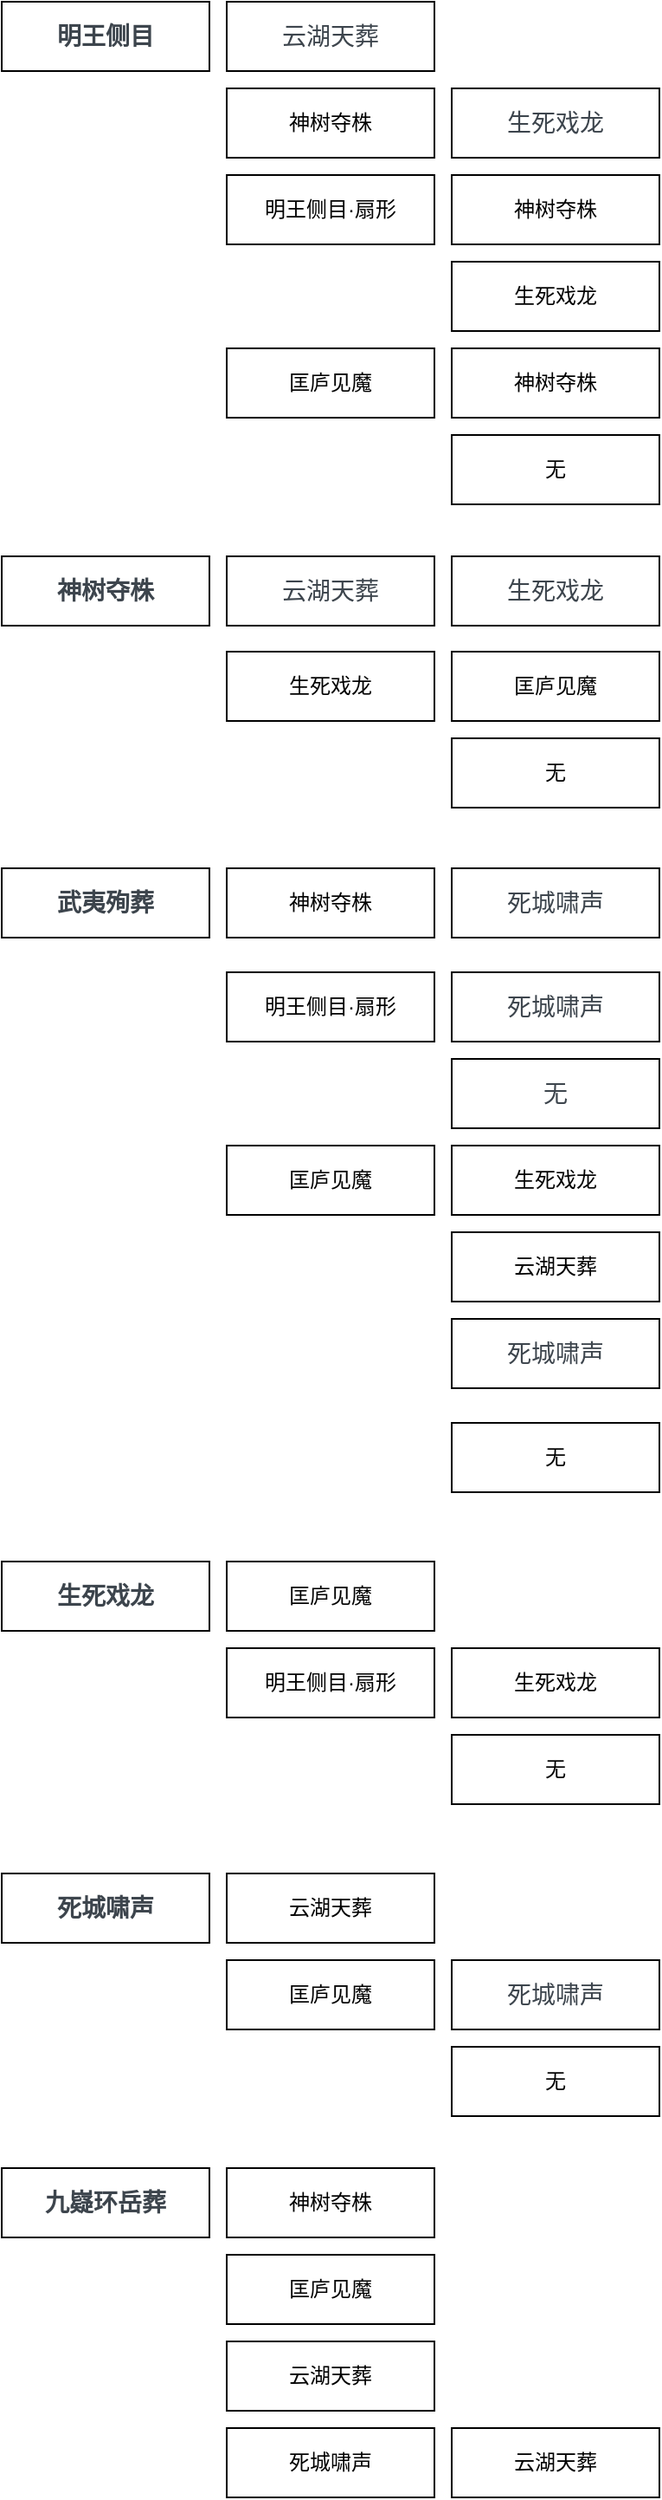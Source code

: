 <mxfile version="24.8.1">
  <diagram id="C5RBs43oDa-KdzZeNtuy" name="Page-1">
    <mxGraphModel dx="1793" dy="995" grid="1" gridSize="10" guides="1" tooltips="1" connect="1" arrows="1" fold="1" page="1" pageScale="1" pageWidth="827" pageHeight="1169" math="0" shadow="0">
      <root>
        <mxCell id="WIyWlLk6GJQsqaUBKTNV-0" />
        <mxCell id="WIyWlLk6GJQsqaUBKTNV-1" parent="WIyWlLk6GJQsqaUBKTNV-0" />
        <mxCell id="z7jrTC8clPqgcdRXfUCI-2" value="&amp;nbsp;明王侧目·扇形&amp;nbsp;" style="rounded=0;whiteSpace=wrap;html=1;" vertex="1" parent="WIyWlLk6GJQsqaUBKTNV-1">
          <mxGeometry x="130" y="240" width="120" height="40" as="geometry" />
        </mxCell>
        <mxCell id="z7jrTC8clPqgcdRXfUCI-4" value="&lt;strong style=&quot;outline: none; max-width: 100%; box-sizing: border-box; color: rgb(61, 69, 77); font-family: -apple-system, BlinkMacSystemFont, &amp;quot;Segoe UI&amp;quot;, &amp;quot;Microsoft YaHei&amp;quot;, &amp;quot;Trebuchet MS&amp;quot;, Calibri, &amp;quot;Helvetica Neue&amp;quot;, Helvetica, sans-serif; font-size: 14px; text-align: start; background-color: rgb(255, 255, 255);&quot;&gt;明王侧目&lt;/strong&gt;" style="rounded=0;whiteSpace=wrap;html=1;" vertex="1" parent="WIyWlLk6GJQsqaUBKTNV-1">
          <mxGeometry y="140" width="120" height="40" as="geometry" />
        </mxCell>
        <mxCell id="z7jrTC8clPqgcdRXfUCI-5" value="神树夺株" style="rounded=0;whiteSpace=wrap;html=1;" vertex="1" parent="WIyWlLk6GJQsqaUBKTNV-1">
          <mxGeometry x="260" y="240" width="120" height="40" as="geometry" />
        </mxCell>
        <mxCell id="z7jrTC8clPqgcdRXfUCI-10" value="生死戏龙" style="rounded=0;whiteSpace=wrap;html=1;" vertex="1" parent="WIyWlLk6GJQsqaUBKTNV-1">
          <mxGeometry x="260" y="290" width="120" height="40" as="geometry" />
        </mxCell>
        <mxCell id="z7jrTC8clPqgcdRXfUCI-14" value="匡庐见魔" style="rounded=0;whiteSpace=wrap;html=1;" vertex="1" parent="WIyWlLk6GJQsqaUBKTNV-1">
          <mxGeometry x="130" y="340" width="120" height="40" as="geometry" />
        </mxCell>
        <mxCell id="z7jrTC8clPqgcdRXfUCI-15" value="&lt;span style=&quot;outline: none; max-width: 100%; box-sizing: border-box; font-family: -apple-system, BlinkMacSystemFont, &amp;quot;Segoe UI&amp;quot;, &amp;quot;Microsoft YaHei&amp;quot;, &amp;quot;Trebuchet MS&amp;quot;, Calibri, &amp;quot;Helvetica Neue&amp;quot;, Helvetica, sans-serif; font-size: 12px; text-align: start; background-color: rgb(255, 255, 255);&quot;&gt;神树夺株&lt;/span&gt;" style="rounded=0;whiteSpace=wrap;html=1;fontStyle=0;fontColor=default;fontSize=12;" vertex="1" parent="WIyWlLk6GJQsqaUBKTNV-1">
          <mxGeometry x="130" y="190" width="120" height="40" as="geometry" />
        </mxCell>
        <mxCell id="z7jrTC8clPqgcdRXfUCI-16" value="&lt;span style=&quot;outline: none; max-width: 100%; box-sizing: border-box; color: rgb(61, 69, 77); font-family: -apple-system, BlinkMacSystemFont, &amp;quot;Segoe UI&amp;quot;, &amp;quot;Microsoft YaHei&amp;quot;, &amp;quot;Trebuchet MS&amp;quot;, Calibri, &amp;quot;Helvetica Neue&amp;quot;, Helvetica, sans-serif; font-size: 14px; text-align: start; background-color: rgb(255, 255, 255);&quot;&gt;云湖天葬&lt;/span&gt;" style="rounded=0;whiteSpace=wrap;html=1;" vertex="1" parent="WIyWlLk6GJQsqaUBKTNV-1">
          <mxGeometry x="130" y="140" width="120" height="40" as="geometry" />
        </mxCell>
        <mxCell id="z7jrTC8clPqgcdRXfUCI-17" value="&lt;div style=&quot;text-align: start;&quot;&gt;神树夺株&lt;br&gt;&lt;/div&gt;" style="rounded=0;whiteSpace=wrap;html=1;" vertex="1" parent="WIyWlLk6GJQsqaUBKTNV-1">
          <mxGeometry x="260" y="340" width="120" height="40" as="geometry" />
        </mxCell>
        <mxCell id="z7jrTC8clPqgcdRXfUCI-18" value="&lt;span style=&quot;outline: none; max-width: 100%; box-sizing: border-box; color: rgb(61, 69, 77); font-family: -apple-system, BlinkMacSystemFont, &amp;quot;Segoe UI&amp;quot;, &amp;quot;Microsoft YaHei&amp;quot;, &amp;quot;Trebuchet MS&amp;quot;, Calibri, &amp;quot;Helvetica Neue&amp;quot;, Helvetica, sans-serif; font-size: 14px; text-align: start; background-color: rgb(255, 255, 255);&quot;&gt;生死戏龙&lt;/span&gt;" style="rounded=0;whiteSpace=wrap;html=1;fontStyle=0" vertex="1" parent="WIyWlLk6GJQsqaUBKTNV-1">
          <mxGeometry x="260" y="190" width="120" height="40" as="geometry" />
        </mxCell>
        <mxCell id="z7jrTC8clPqgcdRXfUCI-23" value="生死戏龙" style="rounded=0;whiteSpace=wrap;html=1;" vertex="1" parent="WIyWlLk6GJQsqaUBKTNV-1">
          <mxGeometry x="130" y="515" width="120" height="40" as="geometry" />
        </mxCell>
        <mxCell id="z7jrTC8clPqgcdRXfUCI-24" value="&lt;strong style=&quot;outline: none; max-width: 100%; box-sizing: border-box; color: rgb(61, 69, 77); font-family: -apple-system, BlinkMacSystemFont, &amp;quot;Segoe UI&amp;quot;, &amp;quot;Microsoft YaHei&amp;quot;, &amp;quot;Trebuchet MS&amp;quot;, Calibri, &amp;quot;Helvetica Neue&amp;quot;, Helvetica, sans-serif; font-size: 14px; text-align: start; background-color: rgb(255, 255, 255);&quot;&gt;神树夺株&lt;/strong&gt;" style="rounded=0;whiteSpace=wrap;html=1;" vertex="1" parent="WIyWlLk6GJQsqaUBKTNV-1">
          <mxGeometry y="460" width="120" height="40" as="geometry" />
        </mxCell>
        <mxCell id="z7jrTC8clPqgcdRXfUCI-27" value="无" style="rounded=0;whiteSpace=wrap;html=1;" vertex="1" parent="WIyWlLk6GJQsqaUBKTNV-1">
          <mxGeometry x="260" y="565" width="120" height="40" as="geometry" />
        </mxCell>
        <mxCell id="z7jrTC8clPqgcdRXfUCI-28" value="&lt;span style=&quot;color: rgb(61, 69, 77); font-family: -apple-system, BlinkMacSystemFont, &amp;quot;Segoe UI&amp;quot;, &amp;quot;Microsoft YaHei&amp;quot;, &amp;quot;Trebuchet MS&amp;quot;, Calibri, &amp;quot;Helvetica Neue&amp;quot;, Helvetica, sans-serif; font-size: 14px; text-align: start; background-color: rgb(255, 255, 255);&quot;&gt;云湖天葬&lt;/span&gt;" style="rounded=0;whiteSpace=wrap;html=1;" vertex="1" parent="WIyWlLk6GJQsqaUBKTNV-1">
          <mxGeometry x="130" y="460" width="120" height="40" as="geometry" />
        </mxCell>
        <mxCell id="z7jrTC8clPqgcdRXfUCI-31" value="&lt;div style=&quot;text-align: start;&quot;&gt;&lt;span style=&quot;color: rgb(61, 69, 77); font-family: -apple-system, BlinkMacSystemFont, &amp;quot;Segoe UI&amp;quot;, &amp;quot;Microsoft YaHei&amp;quot;, &amp;quot;Trebuchet MS&amp;quot;, Calibri, &amp;quot;Helvetica Neue&amp;quot;, Helvetica, sans-serif; font-size: 14px; background-color: rgb(255, 255, 255);&quot;&gt;生死戏龙&lt;/span&gt;&lt;br&gt;&lt;/div&gt;" style="rounded=0;whiteSpace=wrap;html=1;" vertex="1" parent="WIyWlLk6GJQsqaUBKTNV-1">
          <mxGeometry x="260" y="460" width="120" height="40" as="geometry" />
        </mxCell>
        <mxCell id="z7jrTC8clPqgcdRXfUCI-49" value="匡庐见魔" style="rounded=0;whiteSpace=wrap;html=1;" vertex="1" parent="WIyWlLk6GJQsqaUBKTNV-1">
          <mxGeometry x="130" y="800" width="120" height="40" as="geometry" />
        </mxCell>
        <mxCell id="z7jrTC8clPqgcdRXfUCI-50" value="&lt;strong style=&quot;outline: none; max-width: 100%; box-sizing: border-box; color: rgb(61, 69, 77); font-family: -apple-system, BlinkMacSystemFont, &amp;quot;Segoe UI&amp;quot;, &amp;quot;Microsoft YaHei&amp;quot;, &amp;quot;Trebuchet MS&amp;quot;, Calibri, &amp;quot;Helvetica Neue&amp;quot;, Helvetica, sans-serif; font-size: 14px; text-align: start; background-color: rgb(255, 255, 255);&quot;&gt;武夷殉葬&lt;/strong&gt;" style="rounded=0;whiteSpace=wrap;html=1;" vertex="1" parent="WIyWlLk6GJQsqaUBKTNV-1">
          <mxGeometry y="640" width="120" height="40" as="geometry" />
        </mxCell>
        <mxCell id="z7jrTC8clPqgcdRXfUCI-52" value="无" style="rounded=0;whiteSpace=wrap;html=1;" vertex="1" parent="WIyWlLk6GJQsqaUBKTNV-1">
          <mxGeometry x="260" y="960" width="120" height="40" as="geometry" />
        </mxCell>
        <mxCell id="z7jrTC8clPqgcdRXfUCI-53" value="生死戏龙" style="rounded=0;whiteSpace=wrap;html=1;" vertex="1" parent="WIyWlLk6GJQsqaUBKTNV-1">
          <mxGeometry x="260" y="800" width="120" height="40" as="geometry" />
        </mxCell>
        <mxCell id="z7jrTC8clPqgcdRXfUCI-54" value="明王侧目·扇形" style="rounded=0;whiteSpace=wrap;html=1;" vertex="1" parent="WIyWlLk6GJQsqaUBKTNV-1">
          <mxGeometry x="130" y="700" width="120" height="40" as="geometry" />
        </mxCell>
        <mxCell id="z7jrTC8clPqgcdRXfUCI-55" value="&lt;span style=&quot;outline: none; max-width: 100%; box-sizing: border-box; font-family: -apple-system, BlinkMacSystemFont, &amp;quot;Segoe UI&amp;quot;, &amp;quot;Microsoft YaHei&amp;quot;, &amp;quot;Trebuchet MS&amp;quot;, Calibri, &amp;quot;Helvetica Neue&amp;quot;, Helvetica, sans-serif; font-size: 12px; text-align: start; background-color: rgb(255, 255, 255);&quot;&gt;神树夺株&lt;/span&gt;" style="rounded=0;whiteSpace=wrap;html=1;fontStyle=0;fontColor=default;fontSize=12;" vertex="1" parent="WIyWlLk6GJQsqaUBKTNV-1">
          <mxGeometry x="130" y="640" width="120" height="40" as="geometry" />
        </mxCell>
        <mxCell id="z7jrTC8clPqgcdRXfUCI-57" value="&lt;div style=&quot;text-align: start;&quot;&gt;云湖天葬&lt;br&gt;&lt;/div&gt;" style="rounded=0;whiteSpace=wrap;html=1;" vertex="1" parent="WIyWlLk6GJQsqaUBKTNV-1">
          <mxGeometry x="260" y="850" width="120" height="40" as="geometry" />
        </mxCell>
        <mxCell id="z7jrTC8clPqgcdRXfUCI-58" value="&lt;span style=&quot;outline: none; max-width: 100%; box-sizing: border-box; color: rgb(61, 69, 77); font-family: -apple-system, BlinkMacSystemFont, &amp;quot;Segoe UI&amp;quot;, &amp;quot;Microsoft YaHei&amp;quot;, &amp;quot;Trebuchet MS&amp;quot;, Calibri, &amp;quot;Helvetica Neue&amp;quot;, Helvetica, sans-serif; font-size: 14px; text-align: start; background-color: rgb(255, 255, 255);&quot;&gt;死城啸声&lt;/span&gt;" style="rounded=0;whiteSpace=wrap;html=1;fontStyle=0" vertex="1" parent="WIyWlLk6GJQsqaUBKTNV-1">
          <mxGeometry x="260" y="900" width="120" height="40" as="geometry" />
        </mxCell>
        <mxCell id="z7jrTC8clPqgcdRXfUCI-59" value="&lt;span style=&quot;outline: none; max-width: 100%; box-sizing: border-box; color: rgb(61, 69, 77); font-family: -apple-system, BlinkMacSystemFont, &amp;quot;Segoe UI&amp;quot;, &amp;quot;Microsoft YaHei&amp;quot;, &amp;quot;Trebuchet MS&amp;quot;, Calibri, &amp;quot;Helvetica Neue&amp;quot;, Helvetica, sans-serif; font-size: 14px; text-align: start; background-color: rgb(255, 255, 255);&quot;&gt;无&lt;/span&gt;" style="rounded=0;whiteSpace=wrap;html=1;fontStyle=0" vertex="1" parent="WIyWlLk6GJQsqaUBKTNV-1">
          <mxGeometry x="260" y="750" width="120" height="40" as="geometry" />
        </mxCell>
        <mxCell id="z7jrTC8clPqgcdRXfUCI-60" value="&lt;span style=&quot;color: rgb(61, 69, 77); font-family: -apple-system, BlinkMacSystemFont, &amp;quot;Segoe UI&amp;quot;, &amp;quot;Microsoft YaHei&amp;quot;, &amp;quot;Trebuchet MS&amp;quot;, Calibri, &amp;quot;Helvetica Neue&amp;quot;, Helvetica, sans-serif; font-size: 14px; text-align: start; background-color: rgb(255, 255, 255);&quot;&gt;死城啸声&lt;/span&gt;" style="rounded=0;whiteSpace=wrap;html=1;fontStyle=0" vertex="1" parent="WIyWlLk6GJQsqaUBKTNV-1">
          <mxGeometry x="260" y="700" width="120" height="40" as="geometry" />
        </mxCell>
        <mxCell id="z7jrTC8clPqgcdRXfUCI-61" value="&lt;span style=&quot;outline: none; max-width: 100%; box-sizing: border-box; color: rgb(61, 69, 77); font-family: -apple-system, BlinkMacSystemFont, &amp;quot;Segoe UI&amp;quot;, &amp;quot;Microsoft YaHei&amp;quot;, &amp;quot;Trebuchet MS&amp;quot;, Calibri, &amp;quot;Helvetica Neue&amp;quot;, Helvetica, sans-serif; font-size: 14px; text-align: start; background-color: rgb(255, 255, 255);&quot;&gt;死城啸声&lt;/span&gt;" style="rounded=0;whiteSpace=wrap;html=1;fontStyle=0" vertex="1" parent="WIyWlLk6GJQsqaUBKTNV-1">
          <mxGeometry x="260" y="640" width="120" height="40" as="geometry" />
        </mxCell>
        <mxCell id="z7jrTC8clPqgcdRXfUCI-62" value="明王侧目·扇形" style="rounded=0;whiteSpace=wrap;html=1;" vertex="1" parent="WIyWlLk6GJQsqaUBKTNV-1">
          <mxGeometry x="130" y="1090" width="120" height="40" as="geometry" />
        </mxCell>
        <mxCell id="z7jrTC8clPqgcdRXfUCI-63" value="&lt;strong style=&quot;outline: none; max-width: 100%; box-sizing: border-box; color: rgb(61, 69, 77); font-family: -apple-system, BlinkMacSystemFont, &amp;quot;Segoe UI&amp;quot;, &amp;quot;Microsoft YaHei&amp;quot;, &amp;quot;Trebuchet MS&amp;quot;, Calibri, &amp;quot;Helvetica Neue&amp;quot;, Helvetica, sans-serif; font-size: 14px; text-align: start; background-color: rgb(255, 255, 255);&quot;&gt;生死戏龙&lt;/strong&gt;" style="rounded=0;whiteSpace=wrap;html=1;" vertex="1" parent="WIyWlLk6GJQsqaUBKTNV-1">
          <mxGeometry y="1040" width="120" height="40" as="geometry" />
        </mxCell>
        <mxCell id="z7jrTC8clPqgcdRXfUCI-64" value="无" style="rounded=0;whiteSpace=wrap;html=1;" vertex="1" parent="WIyWlLk6GJQsqaUBKTNV-1">
          <mxGeometry x="260" y="1140" width="120" height="40" as="geometry" />
        </mxCell>
        <mxCell id="z7jrTC8clPqgcdRXfUCI-65" value="生死戏龙" style="rounded=0;whiteSpace=wrap;html=1;" vertex="1" parent="WIyWlLk6GJQsqaUBKTNV-1">
          <mxGeometry x="260" y="1090" width="120" height="40" as="geometry" />
        </mxCell>
        <mxCell id="z7jrTC8clPqgcdRXfUCI-66" value="匡庐见魔" style="rounded=0;whiteSpace=wrap;html=1;" vertex="1" parent="WIyWlLk6GJQsqaUBKTNV-1">
          <mxGeometry x="130" y="1040" width="120" height="40" as="geometry" />
        </mxCell>
        <mxCell id="z7jrTC8clPqgcdRXfUCI-74" value="匡庐见魔" style="rounded=0;whiteSpace=wrap;html=1;" vertex="1" parent="WIyWlLk6GJQsqaUBKTNV-1">
          <mxGeometry x="130" y="1270" width="120" height="40" as="geometry" />
        </mxCell>
        <mxCell id="z7jrTC8clPqgcdRXfUCI-75" value="&lt;strong style=&quot;outline: none; max-width: 100%; box-sizing: border-box; color: rgb(61, 69, 77); font-family: -apple-system, BlinkMacSystemFont, &amp;quot;Segoe UI&amp;quot;, &amp;quot;Microsoft YaHei&amp;quot;, &amp;quot;Trebuchet MS&amp;quot;, Calibri, &amp;quot;Helvetica Neue&amp;quot;, Helvetica, sans-serif; font-size: 14px; text-align: start; background-color: rgb(255, 255, 255);&quot;&gt;死城啸声&lt;/strong&gt;" style="rounded=0;whiteSpace=wrap;html=1;" vertex="1" parent="WIyWlLk6GJQsqaUBKTNV-1">
          <mxGeometry y="1220" width="120" height="40" as="geometry" />
        </mxCell>
        <mxCell id="z7jrTC8clPqgcdRXfUCI-76" value="无" style="rounded=0;whiteSpace=wrap;html=1;" vertex="1" parent="WIyWlLk6GJQsqaUBKTNV-1">
          <mxGeometry x="260" y="1320" width="120" height="40" as="geometry" />
        </mxCell>
        <mxCell id="z7jrTC8clPqgcdRXfUCI-78" value="云湖天葬" style="rounded=0;whiteSpace=wrap;html=1;" vertex="1" parent="WIyWlLk6GJQsqaUBKTNV-1">
          <mxGeometry x="130" y="1220" width="120" height="40" as="geometry" />
        </mxCell>
        <mxCell id="z7jrTC8clPqgcdRXfUCI-81" value="&lt;span style=&quot;outline: none; max-width: 100%; box-sizing: border-box; color: rgb(61, 69, 77); font-family: -apple-system, BlinkMacSystemFont, &amp;quot;Segoe UI&amp;quot;, &amp;quot;Microsoft YaHei&amp;quot;, &amp;quot;Trebuchet MS&amp;quot;, Calibri, &amp;quot;Helvetica Neue&amp;quot;, Helvetica, sans-serif; font-size: 14px; text-align: start; background-color: rgb(255, 255, 255);&quot;&gt;死城啸声&lt;/span&gt;" style="rounded=0;whiteSpace=wrap;html=1;fontStyle=0" vertex="1" parent="WIyWlLk6GJQsqaUBKTNV-1">
          <mxGeometry x="260" y="1270" width="120" height="40" as="geometry" />
        </mxCell>
        <mxCell id="z7jrTC8clPqgcdRXfUCI-87" value="死城啸声" style="rounded=0;whiteSpace=wrap;html=1;" vertex="1" parent="WIyWlLk6GJQsqaUBKTNV-1">
          <mxGeometry x="130" y="1540" width="120" height="40" as="geometry" />
        </mxCell>
        <mxCell id="z7jrTC8clPqgcdRXfUCI-88" value="&lt;strong style=&quot;outline: none; max-width: 100%; box-sizing: border-box; color: rgb(61, 69, 77); font-family: -apple-system, BlinkMacSystemFont, &amp;quot;Segoe UI&amp;quot;, &amp;quot;Microsoft YaHei&amp;quot;, &amp;quot;Trebuchet MS&amp;quot;, Calibri, &amp;quot;Helvetica Neue&amp;quot;, Helvetica, sans-serif; font-size: 14px; text-align: start; background-color: rgb(255, 255, 255);&quot;&gt;九嶷环岳葬&lt;/strong&gt;" style="rounded=0;whiteSpace=wrap;html=1;" vertex="1" parent="WIyWlLk6GJQsqaUBKTNV-1">
          <mxGeometry y="1390" width="120" height="40" as="geometry" />
        </mxCell>
        <mxCell id="z7jrTC8clPqgcdRXfUCI-89" value="云湖天葬" style="rounded=0;whiteSpace=wrap;html=1;" vertex="1" parent="WIyWlLk6GJQsqaUBKTNV-1">
          <mxGeometry x="260" y="1540" width="120" height="40" as="geometry" />
        </mxCell>
        <mxCell id="z7jrTC8clPqgcdRXfUCI-91" value="匡庐见魔" style="rounded=0;whiteSpace=wrap;html=1;" vertex="1" parent="WIyWlLk6GJQsqaUBKTNV-1">
          <mxGeometry x="130" y="1440" width="120" height="40" as="geometry" />
        </mxCell>
        <mxCell id="z7jrTC8clPqgcdRXfUCI-92" value="云湖天葬" style="rounded=0;whiteSpace=wrap;html=1;fontStyle=0;fontColor=default;fontSize=12;" vertex="1" parent="WIyWlLk6GJQsqaUBKTNV-1">
          <mxGeometry x="130" y="1490" width="120" height="40" as="geometry" />
        </mxCell>
        <mxCell id="z7jrTC8clPqgcdRXfUCI-93" value="&lt;div style=&quot;text-align: start;&quot;&gt;神树夺株&lt;br&gt;&lt;/div&gt;" style="rounded=0;whiteSpace=wrap;html=1;" vertex="1" parent="WIyWlLk6GJQsqaUBKTNV-1">
          <mxGeometry x="130" y="1390" width="120" height="40" as="geometry" />
        </mxCell>
        <mxCell id="z7jrTC8clPqgcdRXfUCI-98" value="&lt;div style=&quot;text-align: start;&quot;&gt;无&lt;br&gt;&lt;/div&gt;" style="rounded=0;whiteSpace=wrap;html=1;" vertex="1" parent="WIyWlLk6GJQsqaUBKTNV-1">
          <mxGeometry x="260" y="390" width="120" height="40" as="geometry" />
        </mxCell>
        <mxCell id="z7jrTC8clPqgcdRXfUCI-99" value="匡庐见魔" style="rounded=0;whiteSpace=wrap;html=1;" vertex="1" parent="WIyWlLk6GJQsqaUBKTNV-1">
          <mxGeometry x="260" y="515" width="120" height="40" as="geometry" />
        </mxCell>
      </root>
    </mxGraphModel>
  </diagram>
</mxfile>
